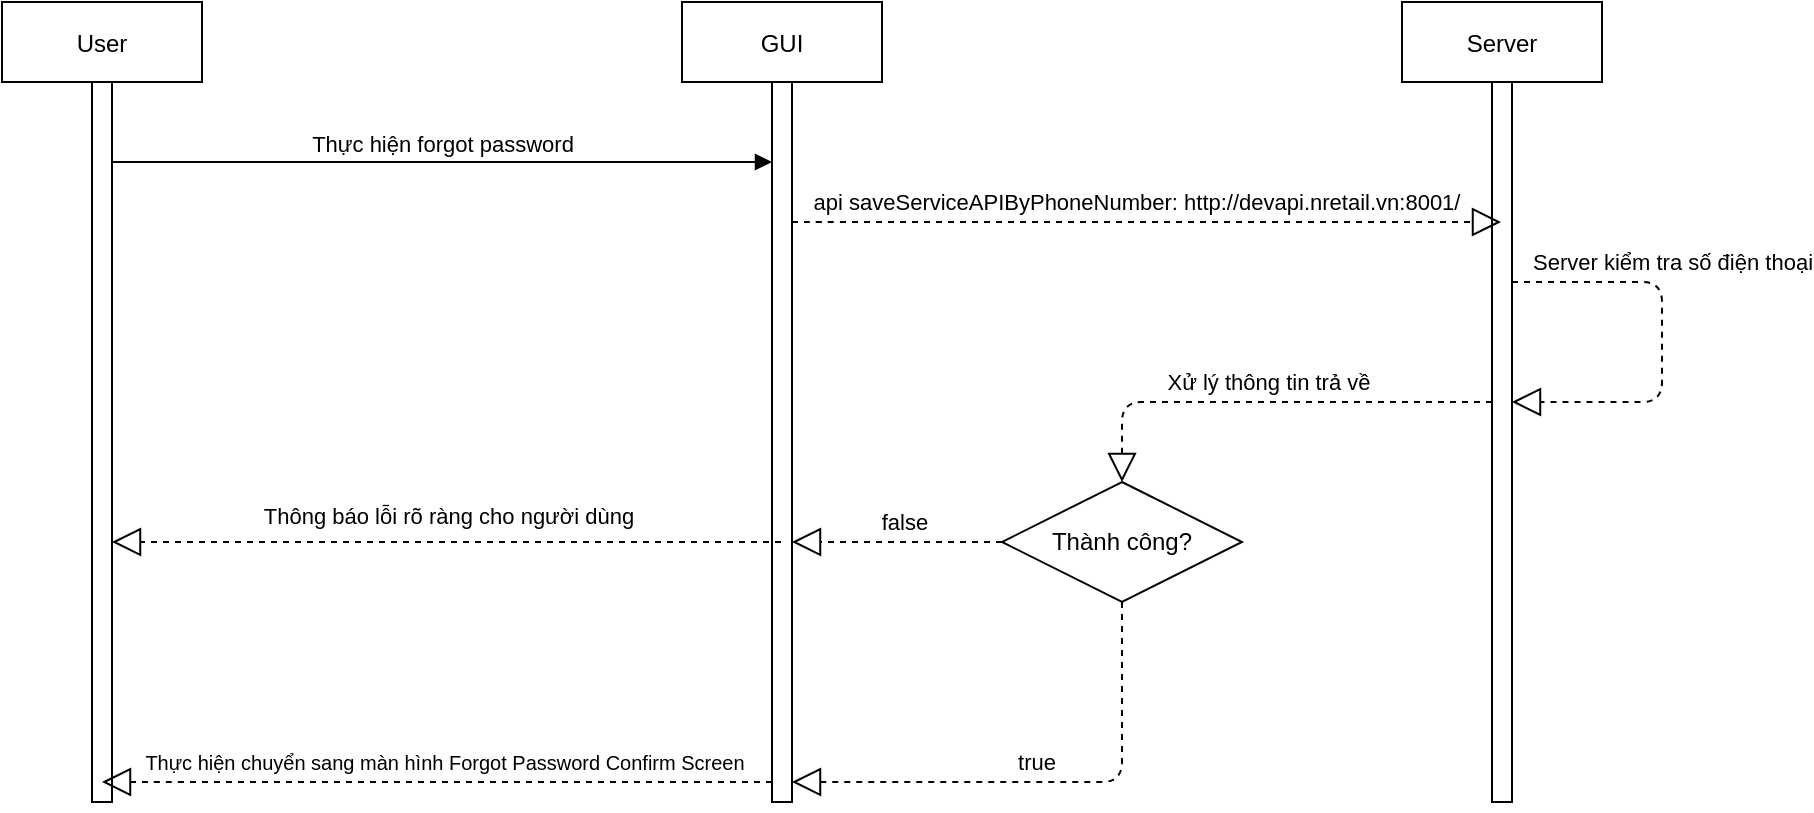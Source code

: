 <mxfile version="14.7.0" type="github" pages="3">
  <diagram id="kgpKYQtTHZ0yAKxKKP6v" name="FPScreen">
    <mxGraphModel dx="1038" dy="580" grid="1" gridSize="10" guides="1" tooltips="1" connect="1" arrows="1" fold="1" page="1" pageScale="1" pageWidth="850" pageHeight="1100" math="0" shadow="0">
      <root>
        <mxCell id="0" />
        <mxCell id="1" parent="0" />
        <mxCell id="3nuBFxr9cyL0pnOWT2aG-1" value="User" style="shape=umlLifeline;perimeter=lifelinePerimeter;container=1;collapsible=0;recursiveResize=0;rounded=0;shadow=0;strokeWidth=1;" parent="1" vertex="1">
          <mxGeometry x="80" y="80" width="100" height="400" as="geometry" />
        </mxCell>
        <mxCell id="3nuBFxr9cyL0pnOWT2aG-2" value="" style="points=[];perimeter=orthogonalPerimeter;rounded=0;shadow=0;strokeWidth=1;" parent="3nuBFxr9cyL0pnOWT2aG-1" vertex="1">
          <mxGeometry x="45" y="40" width="10" height="360" as="geometry" />
        </mxCell>
        <mxCell id="3nuBFxr9cyL0pnOWT2aG-5" value="GUI" style="shape=umlLifeline;perimeter=lifelinePerimeter;container=1;collapsible=0;recursiveResize=0;rounded=0;shadow=0;strokeWidth=1;" parent="1" vertex="1">
          <mxGeometry x="420" y="80" width="100" height="400" as="geometry" />
        </mxCell>
        <mxCell id="3nuBFxr9cyL0pnOWT2aG-6" value="" style="points=[];perimeter=orthogonalPerimeter;rounded=0;shadow=0;strokeWidth=1;" parent="3nuBFxr9cyL0pnOWT2aG-5" vertex="1">
          <mxGeometry x="45" y="40" width="10" height="360" as="geometry" />
        </mxCell>
        <mxCell id="e1niNu74zl8YhQTcMVhk-1" value="Server" style="shape=umlLifeline;perimeter=lifelinePerimeter;container=1;collapsible=0;recursiveResize=0;rounded=0;shadow=0;strokeWidth=1;" vertex="1" parent="1">
          <mxGeometry x="780" y="80" width="100" height="400" as="geometry" />
        </mxCell>
        <mxCell id="e1niNu74zl8YhQTcMVhk-2" value="" style="points=[];perimeter=orthogonalPerimeter;rounded=0;shadow=0;strokeWidth=1;" vertex="1" parent="e1niNu74zl8YhQTcMVhk-1">
          <mxGeometry x="45" y="40" width="10" height="360" as="geometry" />
        </mxCell>
        <mxCell id="e1niNu74zl8YhQTcMVhk-8" value="Server kiểm tra số điện thoại" style="endArrow=block;dashed=1;endFill=0;endSize=12;html=1;" edge="1" parent="e1niNu74zl8YhQTcMVhk-1" source="e1niNu74zl8YhQTcMVhk-2" target="e1niNu74zl8YhQTcMVhk-2">
          <mxGeometry x="-0.286" y="11" width="160" relative="1" as="geometry">
            <mxPoint x="100" y="160" as="sourcePoint" />
            <mxPoint x="260" y="160" as="targetPoint" />
            <Array as="points">
              <mxPoint x="85" y="140" />
              <mxPoint x="130" y="140" />
              <mxPoint x="130" y="200" />
              <mxPoint x="95" y="200" />
            </Array>
            <mxPoint x="-6" y="-10" as="offset" />
          </mxGeometry>
        </mxCell>
        <mxCell id="e1niNu74zl8YhQTcMVhk-5" value="Thực hiện forgot password" style="html=1;verticalAlign=bottom;endArrow=block;" edge="1" parent="1" source="3nuBFxr9cyL0pnOWT2aG-2" target="3nuBFxr9cyL0pnOWT2aG-6">
          <mxGeometry width="80" relative="1" as="geometry">
            <mxPoint x="170" y="160" as="sourcePoint" />
            <mxPoint x="250" y="160" as="targetPoint" />
            <Array as="points">
              <mxPoint x="280" y="160" />
            </Array>
          </mxGeometry>
        </mxCell>
        <mxCell id="e1niNu74zl8YhQTcMVhk-6" value="api saveServiceAPIByPhoneNumber:&amp;nbsp;http://devapi.nretail.vn:8001/" style="endArrow=block;dashed=1;endFill=0;endSize=12;html=1;" edge="1" parent="1" source="3nuBFxr9cyL0pnOWT2aG-6" target="e1niNu74zl8YhQTcMVhk-1">
          <mxGeometry x="-0.033" y="10" width="160" relative="1" as="geometry">
            <mxPoint x="340" y="300" as="sourcePoint" />
            <mxPoint x="500" y="300" as="targetPoint" />
            <Array as="points">
              <mxPoint x="490" y="190" />
              <mxPoint x="570" y="190" />
            </Array>
            <mxPoint as="offset" />
          </mxGeometry>
        </mxCell>
        <mxCell id="e1niNu74zl8YhQTcMVhk-9" value="Thành công?" style="shape=rhombus;perimeter=rhombusPerimeter;whiteSpace=wrap;html=1;align=center;" vertex="1" parent="1">
          <mxGeometry x="580" y="320" width="120" height="60" as="geometry" />
        </mxCell>
        <mxCell id="e1niNu74zl8YhQTcMVhk-10" value="Xử lý thông tin trả về" style="endArrow=block;dashed=1;endFill=0;endSize=12;html=1;entryX=0.5;entryY=0;entryDx=0;entryDy=0;" edge="1" parent="1" source="e1niNu74zl8YhQTcMVhk-2" target="e1niNu74zl8YhQTcMVhk-9">
          <mxGeometry y="-10" width="160" relative="1" as="geometry">
            <mxPoint x="410" y="280" as="sourcePoint" />
            <mxPoint x="570" y="280" as="targetPoint" />
            <Array as="points">
              <mxPoint x="640" y="280" />
            </Array>
            <mxPoint as="offset" />
          </mxGeometry>
        </mxCell>
        <mxCell id="e1niNu74zl8YhQTcMVhk-12" value="false" style="endArrow=block;dashed=1;endFill=0;endSize=12;html=1;exitX=0;exitY=0.5;exitDx=0;exitDy=0;" edge="1" parent="1" source="e1niNu74zl8YhQTcMVhk-9" target="3nuBFxr9cyL0pnOWT2aG-6">
          <mxGeometry x="-0.067" y="-10" width="160" relative="1" as="geometry">
            <mxPoint x="410" y="280" as="sourcePoint" />
            <mxPoint x="420" y="340" as="targetPoint" />
            <mxPoint as="offset" />
          </mxGeometry>
        </mxCell>
        <mxCell id="e1niNu74zl8YhQTcMVhk-13" value="Thông báo lỗi rõ ràng cho người dùng" style="endArrow=block;dashed=1;endFill=0;endSize=12;html=1;" edge="1" parent="1" source="3nuBFxr9cyL0pnOWT2aG-5" target="3nuBFxr9cyL0pnOWT2aG-2">
          <mxGeometry x="-0.003" y="-13" width="160" relative="1" as="geometry">
            <mxPoint x="410" y="280" as="sourcePoint" />
            <mxPoint x="570" y="280" as="targetPoint" />
            <Array as="points">
              <mxPoint x="330" y="350" />
              <mxPoint x="290" y="350" />
            </Array>
            <mxPoint as="offset" />
          </mxGeometry>
        </mxCell>
        <mxCell id="e1niNu74zl8YhQTcMVhk-14" value="true" style="endArrow=block;dashed=1;endFill=0;endSize=12;html=1;exitX=0.5;exitY=1;exitDx=0;exitDy=0;" edge="1" parent="1" source="e1niNu74zl8YhQTcMVhk-9" target="3nuBFxr9cyL0pnOWT2aG-6">
          <mxGeometry x="0.045" y="-10" width="160" relative="1" as="geometry">
            <mxPoint x="410" y="280" as="sourcePoint" />
            <mxPoint x="410" y="470" as="targetPoint" />
            <Array as="points">
              <mxPoint x="640" y="470" />
            </Array>
            <mxPoint as="offset" />
          </mxGeometry>
        </mxCell>
        <mxCell id="e1niNu74zl8YhQTcMVhk-15" value="&lt;font style=&quot;font-size: 10px&quot;&gt;Thực hiện chuyển sang màn hình&amp;nbsp;Forgot Password Confirm Screen&lt;/font&gt;" style="endArrow=block;dashed=1;endFill=0;endSize=12;html=1;" edge="1" parent="1" source="3nuBFxr9cyL0pnOWT2aG-6" target="3nuBFxr9cyL0pnOWT2aG-1">
          <mxGeometry x="-0.021" y="-10" width="160" relative="1" as="geometry">
            <mxPoint x="395.33" y="450" as="sourcePoint" />
            <mxPoint x="130" y="450" as="targetPoint" />
            <Array as="points">
              <mxPoint x="310" y="470" />
              <mxPoint x="200" y="470" />
              <mxPoint x="160" y="470" />
            </Array>
            <mxPoint as="offset" />
          </mxGeometry>
        </mxCell>
      </root>
    </mxGraphModel>
  </diagram>
  <diagram id="Lt3zV3Sj8uLjKdWx7oYG" name="FPConfirm">
    <mxGraphModel dx="1038" dy="580" grid="1" gridSize="10" guides="1" tooltips="1" connect="1" arrows="1" fold="1" page="1" pageScale="1" pageWidth="850" pageHeight="1100" math="0" shadow="0">
      <root>
        <mxCell id="xoB8G_OaZXxH_Pc82NpR-0" />
        <mxCell id="xoB8G_OaZXxH_Pc82NpR-1" parent="xoB8G_OaZXxH_Pc82NpR-0" />
        <mxCell id="xoB8G_OaZXxH_Pc82NpR-2" value="User" style="shape=umlLifeline;perimeter=lifelinePerimeter;container=1;collapsible=0;recursiveResize=0;rounded=0;shadow=0;strokeWidth=1;" vertex="1" parent="xoB8G_OaZXxH_Pc82NpR-1">
          <mxGeometry x="30" y="80" width="100" height="400" as="geometry" />
        </mxCell>
        <mxCell id="xoB8G_OaZXxH_Pc82NpR-3" value="" style="points=[];perimeter=orthogonalPerimeter;rounded=0;shadow=0;strokeWidth=1;" vertex="1" parent="xoB8G_OaZXxH_Pc82NpR-2">
          <mxGeometry x="45" y="40" width="10" height="360" as="geometry" />
        </mxCell>
        <mxCell id="xoB8G_OaZXxH_Pc82NpR-4" value="GUI" style="shape=umlLifeline;perimeter=lifelinePerimeter;container=1;collapsible=0;recursiveResize=0;rounded=0;shadow=0;strokeWidth=1;" vertex="1" parent="xoB8G_OaZXxH_Pc82NpR-1">
          <mxGeometry x="390" y="90" width="100" height="400" as="geometry" />
        </mxCell>
        <mxCell id="xoB8G_OaZXxH_Pc82NpR-5" value="" style="points=[];perimeter=orthogonalPerimeter;rounded=0;shadow=0;strokeWidth=1;" vertex="1" parent="xoB8G_OaZXxH_Pc82NpR-4">
          <mxGeometry x="45" y="40" width="10" height="360" as="geometry" />
        </mxCell>
        <mxCell id="xoB8G_OaZXxH_Pc82NpR-6" value="Server" style="shape=umlLifeline;perimeter=lifelinePerimeter;container=1;collapsible=0;recursiveResize=0;rounded=0;shadow=0;strokeWidth=1;" vertex="1" parent="xoB8G_OaZXxH_Pc82NpR-1">
          <mxGeometry x="760" y="90" width="100" height="400" as="geometry" />
        </mxCell>
        <mxCell id="xoB8G_OaZXxH_Pc82NpR-7" value="" style="points=[];perimeter=orthogonalPerimeter;rounded=0;shadow=0;strokeWidth=1;" vertex="1" parent="xoB8G_OaZXxH_Pc82NpR-6">
          <mxGeometry x="45" y="40" width="10" height="360" as="geometry" />
        </mxCell>
        <mxCell id="xoB8G_OaZXxH_Pc82NpR-8" value="Server kiểm tra mã OTP đã nhập" style="endArrow=block;dashed=1;endFill=0;endSize=12;html=1;" edge="1" parent="xoB8G_OaZXxH_Pc82NpR-6" source="xoB8G_OaZXxH_Pc82NpR-7" target="xoB8G_OaZXxH_Pc82NpR-7">
          <mxGeometry x="-0.25" y="14" width="160" relative="1" as="geometry">
            <mxPoint x="100" y="160" as="sourcePoint" />
            <mxPoint x="260" y="160" as="targetPoint" />
            <Array as="points">
              <mxPoint x="85" y="140" />
              <mxPoint x="130" y="140" />
              <mxPoint x="130" y="190" />
              <mxPoint x="95" y="190" />
            </Array>
            <mxPoint x="-4" y="-10" as="offset" />
          </mxGeometry>
        </mxCell>
        <mxCell id="xoB8G_OaZXxH_Pc82NpR-9" value="Thực hiện nhập mã OTP và confirm" style="html=1;verticalAlign=bottom;endArrow=block;" edge="1" parent="xoB8G_OaZXxH_Pc82NpR-1" source="xoB8G_OaZXxH_Pc82NpR-3" target="xoB8G_OaZXxH_Pc82NpR-5">
          <mxGeometry width="80" relative="1" as="geometry">
            <mxPoint x="170" y="160" as="sourcePoint" />
            <mxPoint x="250" y="160" as="targetPoint" />
            <Array as="points">
              <mxPoint x="280" y="160" />
            </Array>
          </mxGeometry>
        </mxCell>
        <mxCell id="xoB8G_OaZXxH_Pc82NpR-10" value="api validateOTP:&amp;nbsp;/identityserver/Account/ValidateOTP" style="endArrow=block;dashed=1;endFill=0;endSize=12;html=1;" edge="1" parent="xoB8G_OaZXxH_Pc82NpR-1" source="xoB8G_OaZXxH_Pc82NpR-5" target="xoB8G_OaZXxH_Pc82NpR-6">
          <mxGeometry x="-0.033" y="10" width="160" relative="1" as="geometry">
            <mxPoint x="340" y="300" as="sourcePoint" />
            <mxPoint x="500" y="300" as="targetPoint" />
            <Array as="points">
              <mxPoint x="490" y="190" />
              <mxPoint x="570" y="190" />
            </Array>
            <mxPoint as="offset" />
          </mxGeometry>
        </mxCell>
        <mxCell id="xoB8G_OaZXxH_Pc82NpR-11" value="Thành công?" style="shape=rhombus;perimeter=rhombusPerimeter;whiteSpace=wrap;html=1;align=center;" vertex="1" parent="xoB8G_OaZXxH_Pc82NpR-1">
          <mxGeometry x="570" y="310" width="120" height="60" as="geometry" />
        </mxCell>
        <mxCell id="xoB8G_OaZXxH_Pc82NpR-12" value="Xử lý thông tin trả về" style="endArrow=block;dashed=1;endFill=0;endSize=12;html=1;entryX=0.5;entryY=0;entryDx=0;entryDy=0;" edge="1" parent="xoB8G_OaZXxH_Pc82NpR-1" source="xoB8G_OaZXxH_Pc82NpR-7" target="xoB8G_OaZXxH_Pc82NpR-11">
          <mxGeometry y="-10" width="160" relative="1" as="geometry">
            <mxPoint x="410" y="280" as="sourcePoint" />
            <mxPoint x="570" y="280" as="targetPoint" />
            <Array as="points">
              <mxPoint x="630" y="280" />
            </Array>
            <mxPoint as="offset" />
          </mxGeometry>
        </mxCell>
        <mxCell id="xoB8G_OaZXxH_Pc82NpR-13" value="false" style="endArrow=block;dashed=1;endFill=0;endSize=12;html=1;exitX=0;exitY=0.5;exitDx=0;exitDy=0;" edge="1" parent="xoB8G_OaZXxH_Pc82NpR-1" source="xoB8G_OaZXxH_Pc82NpR-11" target="xoB8G_OaZXxH_Pc82NpR-5">
          <mxGeometry x="-0.067" y="-10" width="160" relative="1" as="geometry">
            <mxPoint x="410" y="280" as="sourcePoint" />
            <mxPoint x="420" y="340" as="targetPoint" />
            <mxPoint as="offset" />
          </mxGeometry>
        </mxCell>
        <mxCell id="xoB8G_OaZXxH_Pc82NpR-14" value="Thông báo lỗi nhập sai mã OTP" style="endArrow=block;dashed=1;endFill=0;endSize=12;html=1;" edge="1" parent="xoB8G_OaZXxH_Pc82NpR-1" source="xoB8G_OaZXxH_Pc82NpR-4" target="xoB8G_OaZXxH_Pc82NpR-3">
          <mxGeometry x="-0.003" y="-13" width="160" relative="1" as="geometry">
            <mxPoint x="410" y="280" as="sourcePoint" />
            <mxPoint x="570" y="280" as="targetPoint" />
            <Array as="points">
              <mxPoint x="330" y="340" />
            </Array>
            <mxPoint as="offset" />
          </mxGeometry>
        </mxCell>
        <mxCell id="xoB8G_OaZXxH_Pc82NpR-15" value="true" style="endArrow=block;dashed=1;endFill=0;endSize=12;html=1;exitX=0.5;exitY=1;exitDx=0;exitDy=0;" edge="1" parent="xoB8G_OaZXxH_Pc82NpR-1" source="xoB8G_OaZXxH_Pc82NpR-11" target="xoB8G_OaZXxH_Pc82NpR-5">
          <mxGeometry x="0.045" y="-10" width="160" relative="1" as="geometry">
            <mxPoint x="410" y="280" as="sourcePoint" />
            <mxPoint x="410" y="470" as="targetPoint" />
            <Array as="points">
              <mxPoint x="630" y="470" />
            </Array>
            <mxPoint as="offset" />
          </mxGeometry>
        </mxCell>
        <mxCell id="xoB8G_OaZXxH_Pc82NpR-16" value="&lt;font style=&quot;font-size: 10px&quot;&gt;Thực hiện chuyển sang màn hình&amp;nbsp;Forgot Password Update Password Screen&lt;/font&gt;" style="endArrow=block;dashed=1;endFill=0;endSize=12;html=1;" edge="1" parent="xoB8G_OaZXxH_Pc82NpR-1" source="xoB8G_OaZXxH_Pc82NpR-5" target="xoB8G_OaZXxH_Pc82NpR-2">
          <mxGeometry x="-0.021" y="-10" width="160" relative="1" as="geometry">
            <mxPoint x="395.33" y="450" as="sourcePoint" />
            <mxPoint x="130" y="450" as="targetPoint" />
            <Array as="points">
              <mxPoint x="310" y="470" />
              <mxPoint x="200" y="470" />
              <mxPoint x="160" y="470" />
            </Array>
            <mxPoint as="offset" />
          </mxGeometry>
        </mxCell>
      </root>
    </mxGraphModel>
  </diagram>
  <diagram id="qe2k1eTSdGSsl5ui-Jsq" name="FPUpdate">
    <mxGraphModel dx="1221" dy="682" grid="1" gridSize="10" guides="1" tooltips="1" connect="1" arrows="1" fold="1" page="1" pageScale="1" pageWidth="850" pageHeight="1100" math="0" shadow="0">
      <root>
        <mxCell id="S1_EompgXxATdJnlB-dr-0" />
        <mxCell id="S1_EompgXxATdJnlB-dr-1" parent="S1_EompgXxATdJnlB-dr-0" />
        <mxCell id="yZXVV_exHAJ5aLQARfCN-0" value="User" style="shape=umlLifeline;perimeter=lifelinePerimeter;container=1;collapsible=0;recursiveResize=0;rounded=0;shadow=0;strokeWidth=1;" vertex="1" parent="S1_EompgXxATdJnlB-dr-1">
          <mxGeometry x="20" y="80" width="100" height="530" as="geometry" />
        </mxCell>
        <mxCell id="yZXVV_exHAJ5aLQARfCN-1" value="" style="points=[];perimeter=orthogonalPerimeter;rounded=0;shadow=0;strokeWidth=1;" vertex="1" parent="yZXVV_exHAJ5aLQARfCN-0">
          <mxGeometry x="45" y="40" width="10" height="490" as="geometry" />
        </mxCell>
        <mxCell id="yZXVV_exHAJ5aLQARfCN-2" value="GUI" style="shape=umlLifeline;perimeter=lifelinePerimeter;container=1;collapsible=0;recursiveResize=0;rounded=0;shadow=0;strokeWidth=1;" vertex="1" parent="S1_EompgXxATdJnlB-dr-1">
          <mxGeometry x="325" y="80" width="100" height="530" as="geometry" />
        </mxCell>
        <mxCell id="yZXVV_exHAJ5aLQARfCN-3" value="" style="points=[];perimeter=orthogonalPerimeter;rounded=0;shadow=0;strokeWidth=1;" vertex="1" parent="yZXVV_exHAJ5aLQARfCN-2">
          <mxGeometry x="45" y="40" width="10" height="490" as="geometry" />
        </mxCell>
        <mxCell id="yZXVV_exHAJ5aLQARfCN-4" value="Server" style="shape=umlLifeline;perimeter=lifelinePerimeter;container=1;collapsible=0;recursiveResize=0;rounded=0;shadow=0;strokeWidth=1;" vertex="1" parent="S1_EompgXxATdJnlB-dr-1">
          <mxGeometry x="760" y="80" width="100" height="520" as="geometry" />
        </mxCell>
        <mxCell id="yZXVV_exHAJ5aLQARfCN-5" value="" style="points=[];perimeter=orthogonalPerimeter;rounded=0;shadow=0;strokeWidth=1;" vertex="1" parent="yZXVV_exHAJ5aLQARfCN-4">
          <mxGeometry x="45" y="40" width="10" height="480" as="geometry" />
        </mxCell>
        <mxCell id="yZXVV_exHAJ5aLQARfCN-6" value="Server cập nhật mật khẩu mới" style="endArrow=block;dashed=1;endFill=0;endSize=12;html=1;" edge="1" parent="yZXVV_exHAJ5aLQARfCN-4" source="yZXVV_exHAJ5aLQARfCN-5" target="yZXVV_exHAJ5aLQARfCN-5">
          <mxGeometry x="-0.286" y="11" width="160" relative="1" as="geometry">
            <mxPoint x="100" y="160" as="sourcePoint" />
            <mxPoint x="260" y="160" as="targetPoint" />
            <Array as="points">
              <mxPoint x="85" y="140" />
              <mxPoint x="130" y="140" />
              <mxPoint x="130" y="200" />
              <mxPoint x="95" y="200" />
            </Array>
            <mxPoint x="-6" y="-10" as="offset" />
          </mxGeometry>
        </mxCell>
        <mxCell id="4t0KBIIQNWgnvYDEpwMm-0" value="" style="endArrow=block;dashed=1;endFill=0;endSize=12;html=1;" edge="1" parent="yZXVV_exHAJ5aLQARfCN-4" source="yZXVV_exHAJ5aLQARfCN-5" target="yZXVV_exHAJ5aLQARfCN-4">
          <mxGeometry x="-0.286" y="11" width="160" relative="1" as="geometry">
            <mxPoint x="60" y="440" as="sourcePoint" />
            <mxPoint x="60" y="500" as="targetPoint" />
            <Array as="points">
              <mxPoint x="90" y="440" />
              <mxPoint x="135" y="440" />
              <mxPoint x="135" y="500" />
              <mxPoint x="100" y="500" />
            </Array>
            <mxPoint x="-6" y="-10" as="offset" />
          </mxGeometry>
        </mxCell>
        <mxCell id="yZXVV_exHAJ5aLQARfCN-7" value="Thực hiện New Password và confirm" style="html=1;verticalAlign=bottom;endArrow=block;" edge="1" parent="S1_EompgXxATdJnlB-dr-1" source="yZXVV_exHAJ5aLQARfCN-1" target="yZXVV_exHAJ5aLQARfCN-3">
          <mxGeometry width="80" relative="1" as="geometry">
            <mxPoint x="170" y="160" as="sourcePoint" />
            <mxPoint x="250" y="160" as="targetPoint" />
            <Array as="points">
              <mxPoint x="280" y="160" />
            </Array>
          </mxGeometry>
        </mxCell>
        <mxCell id="yZXVV_exHAJ5aLQARfCN-8" value="api&amp;nbsp;confirmPasswordFromApp:&amp;nbsp;/identityserver/Account/ConfirmPasswordFromApp" style="endArrow=block;dashed=1;endFill=0;endSize=12;html=1;" edge="1" parent="S1_EompgXxATdJnlB-dr-1" source="yZXVV_exHAJ5aLQARfCN-3" target="yZXVV_exHAJ5aLQARfCN-4">
          <mxGeometry x="-0.033" y="10" width="160" relative="1" as="geometry">
            <mxPoint x="340" y="300" as="sourcePoint" />
            <mxPoint x="500" y="300" as="targetPoint" />
            <Array as="points">
              <mxPoint x="490" y="190" />
              <mxPoint x="570" y="190" />
            </Array>
            <mxPoint as="offset" />
          </mxGeometry>
        </mxCell>
        <mxCell id="yZXVV_exHAJ5aLQARfCN-9" value="Thành công?" style="shape=rhombus;perimeter=rhombusPerimeter;whiteSpace=wrap;html=1;align=center;" vertex="1" parent="S1_EompgXxATdJnlB-dr-1">
          <mxGeometry x="495" y="310" width="120" height="60" as="geometry" />
        </mxCell>
        <mxCell id="yZXVV_exHAJ5aLQARfCN-10" value="Xử lý thông tin trả về" style="endArrow=block;dashed=1;endFill=0;endSize=12;html=1;entryX=0.5;entryY=0;entryDx=0;entryDy=0;" edge="1" parent="S1_EompgXxATdJnlB-dr-1" source="yZXVV_exHAJ5aLQARfCN-5" target="yZXVV_exHAJ5aLQARfCN-9">
          <mxGeometry y="-10" width="160" relative="1" as="geometry">
            <mxPoint x="410" y="280" as="sourcePoint" />
            <mxPoint x="570" y="280" as="targetPoint" />
            <Array as="points">
              <mxPoint x="555" y="280" />
            </Array>
            <mxPoint as="offset" />
          </mxGeometry>
        </mxCell>
        <mxCell id="yZXVV_exHAJ5aLQARfCN-11" value="false" style="endArrow=block;dashed=1;endFill=0;endSize=12;html=1;exitX=0;exitY=0.5;exitDx=0;exitDy=0;" edge="1" parent="S1_EompgXxATdJnlB-dr-1" source="yZXVV_exHAJ5aLQARfCN-9" target="yZXVV_exHAJ5aLQARfCN-3">
          <mxGeometry x="-0.067" y="-10" width="160" relative="1" as="geometry">
            <mxPoint x="410" y="280" as="sourcePoint" />
            <mxPoint x="420" y="340" as="targetPoint" />
            <mxPoint as="offset" />
          </mxGeometry>
        </mxCell>
        <mxCell id="yZXVV_exHAJ5aLQARfCN-12" value="Thông báo lỗi rõ ràng cho người dùng" style="endArrow=block;dashed=1;endFill=0;endSize=12;html=1;" edge="1" parent="S1_EompgXxATdJnlB-dr-1" source="yZXVV_exHAJ5aLQARfCN-2" target="yZXVV_exHAJ5aLQARfCN-1">
          <mxGeometry x="-0.003" y="-13" width="160" relative="1" as="geometry">
            <mxPoint x="410" y="280" as="sourcePoint" />
            <mxPoint x="570" y="280" as="targetPoint" />
            <Array as="points">
              <mxPoint x="330" y="340" />
            </Array>
            <mxPoint as="offset" />
          </mxGeometry>
        </mxCell>
        <mxCell id="yZXVV_exHAJ5aLQARfCN-13" value="true" style="endArrow=block;dashed=1;endFill=0;endSize=12;html=1;exitX=0.5;exitY=1;exitDx=0;exitDy=0;" edge="1" parent="S1_EompgXxATdJnlB-dr-1" source="yZXVV_exHAJ5aLQARfCN-9">
          <mxGeometry x="0.045" y="-10" width="160" relative="1" as="geometry">
            <mxPoint x="410" y="280" as="sourcePoint" />
            <mxPoint x="390" y="520" as="targetPoint" />
            <Array as="points">
              <mxPoint x="555" y="470" />
              <mxPoint x="390" y="470" />
              <mxPoint x="390" y="490" />
            </Array>
            <mxPoint as="offset" />
          </mxGeometry>
        </mxCell>
        <mxCell id="Bq2Cxu1pyHoQRDxVW-Ro-0" value="api login:&amp;nbsp;/identityserver/Identity/Login" style="endArrow=block;dashed=1;endFill=0;endSize=12;html=1;" edge="1" parent="S1_EompgXxATdJnlB-dr-1" source="yZXVV_exHAJ5aLQARfCN-3" target="yZXVV_exHAJ5aLQARfCN-5">
          <mxGeometry x="-0.026" y="10" width="160" relative="1" as="geometry">
            <mxPoint x="400" y="510" as="sourcePoint" />
            <mxPoint x="560" y="510" as="targetPoint" />
            <Array as="points">
              <mxPoint x="610" y="520" />
            </Array>
            <mxPoint as="offset" />
          </mxGeometry>
        </mxCell>
        <mxCell id="4t0KBIIQNWgnvYDEpwMm-1" value="Trả về kết quả" style="endArrow=block;dashed=1;endFill=0;endSize=12;html=1;" edge="1" parent="S1_EompgXxATdJnlB-dr-1" source="yZXVV_exHAJ5aLQARfCN-5" target="yZXVV_exHAJ5aLQARfCN-3">
          <mxGeometry width="160" relative="1" as="geometry">
            <mxPoint x="340" y="530" as="sourcePoint" />
            <mxPoint x="500" y="530" as="targetPoint" />
            <Array as="points">
              <mxPoint x="660" y="580" />
            </Array>
          </mxGeometry>
        </mxCell>
        <mxCell id="4t0KBIIQNWgnvYDEpwMm-2" value="Thực hiện chuyển sang màn hình Forgot Password" style="endArrow=block;dashed=1;endFill=0;endSize=12;html=1;" edge="1" parent="S1_EompgXxATdJnlB-dr-1" source="yZXVV_exHAJ5aLQARfCN-3" target="yZXVV_exHAJ5aLQARfCN-1">
          <mxGeometry x="0.017" y="-10" width="160" relative="1" as="geometry">
            <mxPoint x="120" y="550" as="sourcePoint" />
            <mxPoint x="280" y="550" as="targetPoint" />
            <Array as="points">
              <mxPoint x="230" y="600" />
            </Array>
            <mxPoint as="offset" />
          </mxGeometry>
        </mxCell>
      </root>
    </mxGraphModel>
  </diagram>
</mxfile>
